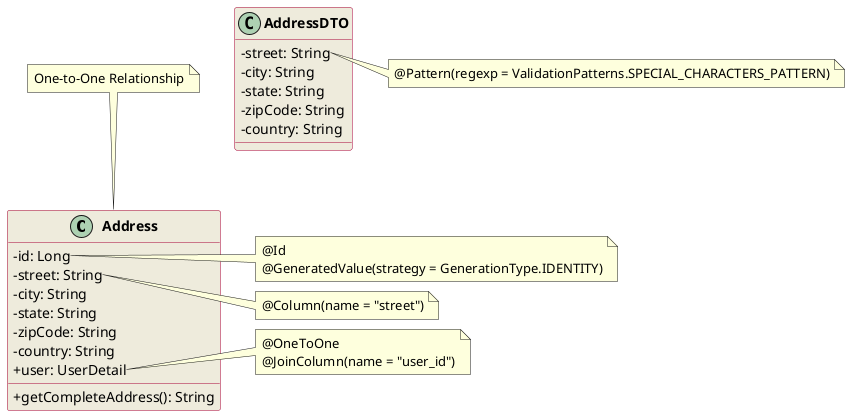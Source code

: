 @startuml Address_Class_Diagram

' Class styles
skinparam classAttributeIconSize 0
skinparam classFontStyle bold
skinparam classBackgroundColor #EEEBDC
skinparam classBorderColor #A80036

' Address Entity Class
class Address {
  - id: Long
  - street: String
  - city: String
  - state: String
  - zipCode: String
  - country: String
  + getCompleteAddress(): String
  + {field} user: UserDetail
}

' AddressDTO Class
class AddressDTO {
  - street: String
  - city: String
  - state: String
  - zipCode: String
  - country: String
}

' Annotations for Address
note right of Address::id
  @Id
  @GeneratedValue(strategy = GenerationType.IDENTITY)
end note

note right of Address::street
  @Column(name = "street")
end note

note right of Address::user
  @OneToOne
  @JoinColumn(name = "user_id")
end note

' Annotations for AddressDTO
note right of AddressDTO::street
  @Pattern(regexp = ValidationPatterns.SPECIAL_CHARACTERS_PATTERN)
end note

' Relationship notes
note "One-to-One Relationship" as OneToOneNote
OneToOneNote .. Address

@enduml
